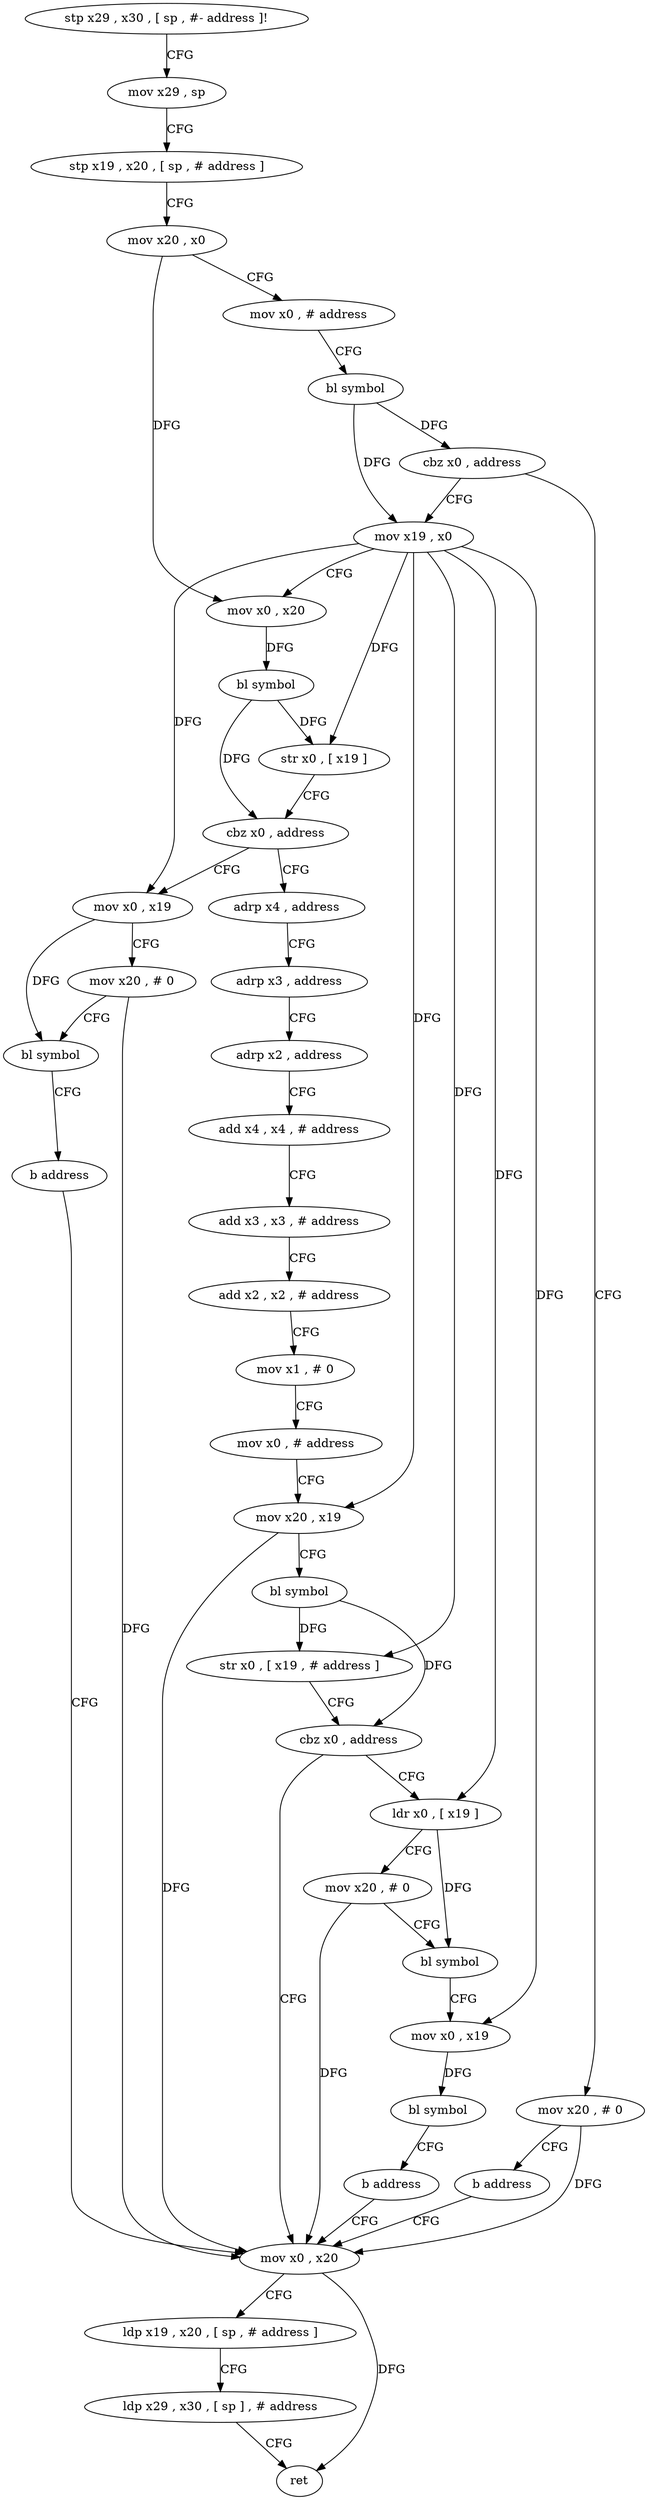 digraph "func" {
"4236360" [label = "stp x29 , x30 , [ sp , #- address ]!" ]
"4236364" [label = "mov x29 , sp" ]
"4236368" [label = "stp x19 , x20 , [ sp , # address ]" ]
"4236372" [label = "mov x20 , x0" ]
"4236376" [label = "mov x0 , # address" ]
"4236380" [label = "bl symbol" ]
"4236384" [label = "cbz x0 , address" ]
"4236472" [label = "mov x20 , # 0" ]
"4236388" [label = "mov x19 , x0" ]
"4236476" [label = "b address" ]
"4236456" [label = "mov x0 , x20" ]
"4236392" [label = "mov x0 , x20" ]
"4236396" [label = "bl symbol" ]
"4236400" [label = "str x0 , [ x19 ]" ]
"4236404" [label = "cbz x0 , address" ]
"4236480" [label = "mov x0 , x19" ]
"4236408" [label = "adrp x4 , address" ]
"4236460" [label = "ldp x19 , x20 , [ sp , # address ]" ]
"4236464" [label = "ldp x29 , x30 , [ sp ] , # address" ]
"4236468" [label = "ret" ]
"4236484" [label = "mov x20 , # 0" ]
"4236488" [label = "bl symbol" ]
"4236492" [label = "b address" ]
"4236412" [label = "adrp x3 , address" ]
"4236416" [label = "adrp x2 , address" ]
"4236420" [label = "add x4 , x4 , # address" ]
"4236424" [label = "add x3 , x3 , # address" ]
"4236428" [label = "add x2 , x2 , # address" ]
"4236432" [label = "mov x1 , # 0" ]
"4236436" [label = "mov x0 , # address" ]
"4236440" [label = "mov x20 , x19" ]
"4236444" [label = "bl symbol" ]
"4236448" [label = "str x0 , [ x19 , # address ]" ]
"4236452" [label = "cbz x0 , address" ]
"4236496" [label = "ldr x0 , [ x19 ]" ]
"4236500" [label = "mov x20 , # 0" ]
"4236504" [label = "bl symbol" ]
"4236508" [label = "mov x0 , x19" ]
"4236512" [label = "bl symbol" ]
"4236516" [label = "b address" ]
"4236360" -> "4236364" [ label = "CFG" ]
"4236364" -> "4236368" [ label = "CFG" ]
"4236368" -> "4236372" [ label = "CFG" ]
"4236372" -> "4236376" [ label = "CFG" ]
"4236372" -> "4236392" [ label = "DFG" ]
"4236376" -> "4236380" [ label = "CFG" ]
"4236380" -> "4236384" [ label = "DFG" ]
"4236380" -> "4236388" [ label = "DFG" ]
"4236384" -> "4236472" [ label = "CFG" ]
"4236384" -> "4236388" [ label = "CFG" ]
"4236472" -> "4236476" [ label = "CFG" ]
"4236472" -> "4236456" [ label = "DFG" ]
"4236388" -> "4236392" [ label = "CFG" ]
"4236388" -> "4236400" [ label = "DFG" ]
"4236388" -> "4236480" [ label = "DFG" ]
"4236388" -> "4236440" [ label = "DFG" ]
"4236388" -> "4236448" [ label = "DFG" ]
"4236388" -> "4236496" [ label = "DFG" ]
"4236388" -> "4236508" [ label = "DFG" ]
"4236476" -> "4236456" [ label = "CFG" ]
"4236456" -> "4236460" [ label = "CFG" ]
"4236456" -> "4236468" [ label = "DFG" ]
"4236392" -> "4236396" [ label = "DFG" ]
"4236396" -> "4236400" [ label = "DFG" ]
"4236396" -> "4236404" [ label = "DFG" ]
"4236400" -> "4236404" [ label = "CFG" ]
"4236404" -> "4236480" [ label = "CFG" ]
"4236404" -> "4236408" [ label = "CFG" ]
"4236480" -> "4236484" [ label = "CFG" ]
"4236480" -> "4236488" [ label = "DFG" ]
"4236408" -> "4236412" [ label = "CFG" ]
"4236460" -> "4236464" [ label = "CFG" ]
"4236464" -> "4236468" [ label = "CFG" ]
"4236484" -> "4236488" [ label = "CFG" ]
"4236484" -> "4236456" [ label = "DFG" ]
"4236488" -> "4236492" [ label = "CFG" ]
"4236492" -> "4236456" [ label = "CFG" ]
"4236412" -> "4236416" [ label = "CFG" ]
"4236416" -> "4236420" [ label = "CFG" ]
"4236420" -> "4236424" [ label = "CFG" ]
"4236424" -> "4236428" [ label = "CFG" ]
"4236428" -> "4236432" [ label = "CFG" ]
"4236432" -> "4236436" [ label = "CFG" ]
"4236436" -> "4236440" [ label = "CFG" ]
"4236440" -> "4236444" [ label = "CFG" ]
"4236440" -> "4236456" [ label = "DFG" ]
"4236444" -> "4236448" [ label = "DFG" ]
"4236444" -> "4236452" [ label = "DFG" ]
"4236448" -> "4236452" [ label = "CFG" ]
"4236452" -> "4236496" [ label = "CFG" ]
"4236452" -> "4236456" [ label = "CFG" ]
"4236496" -> "4236500" [ label = "CFG" ]
"4236496" -> "4236504" [ label = "DFG" ]
"4236500" -> "4236504" [ label = "CFG" ]
"4236500" -> "4236456" [ label = "DFG" ]
"4236504" -> "4236508" [ label = "CFG" ]
"4236508" -> "4236512" [ label = "DFG" ]
"4236512" -> "4236516" [ label = "CFG" ]
"4236516" -> "4236456" [ label = "CFG" ]
}
